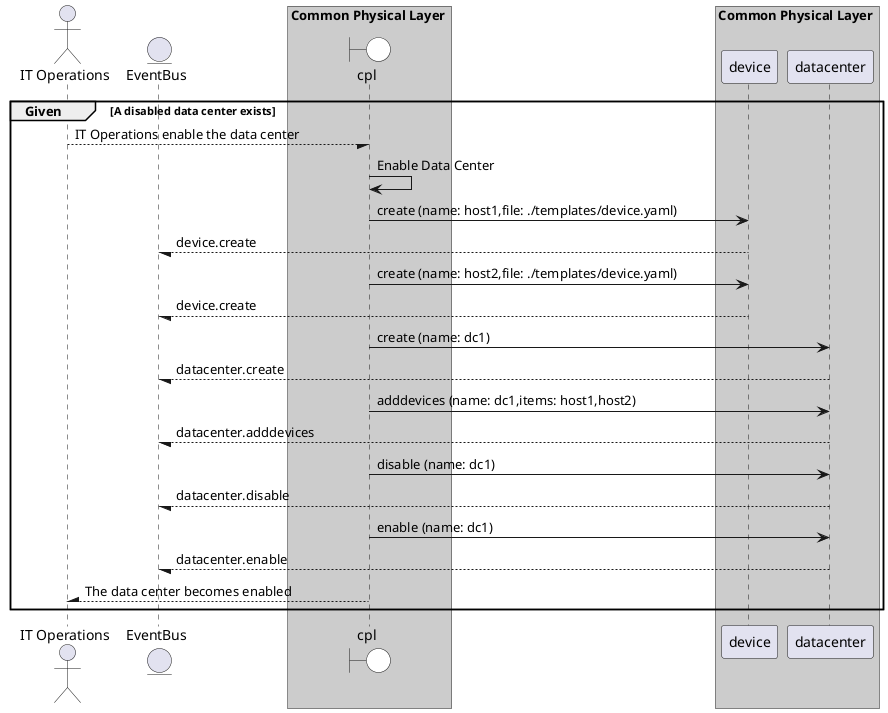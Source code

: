 @startuml


actor "IT Operations"


entity EventBus

box Common Physical Layer #cccccc
    boundary cpl #white
end box


box Common Physical Layer #cccccc
            participant device
            participant datacenter
    end box

group Given [A disabled data center exists]

"IT Operations" --/ cpl: IT Operations enable the data center
"cpl" -> cpl: Enable Data Center

    cpl -> "device": create (name: host1,file: ./templates/device.yaml)

    "device" --/ EventBus: device.create

    cpl -> "device": create (name: host2,file: ./templates/device.yaml)

    "device" --/ EventBus: device.create

    cpl -> "datacenter": create (name: dc1)

    "datacenter" --/ EventBus: datacenter.create

    cpl -> "datacenter": adddevices (name: dc1,items: host1,host2)

    "datacenter" --/ EventBus: datacenter.adddevices

    cpl -> "datacenter": disable (name: dc1)

    "datacenter" --/ EventBus: datacenter.disable

    cpl -> "datacenter": enable (name: dc1)

    "datacenter" --/ EventBus: datacenter.enable



"IT Operations" /-- cpl: The data center becomes enabled


end

@enduml
